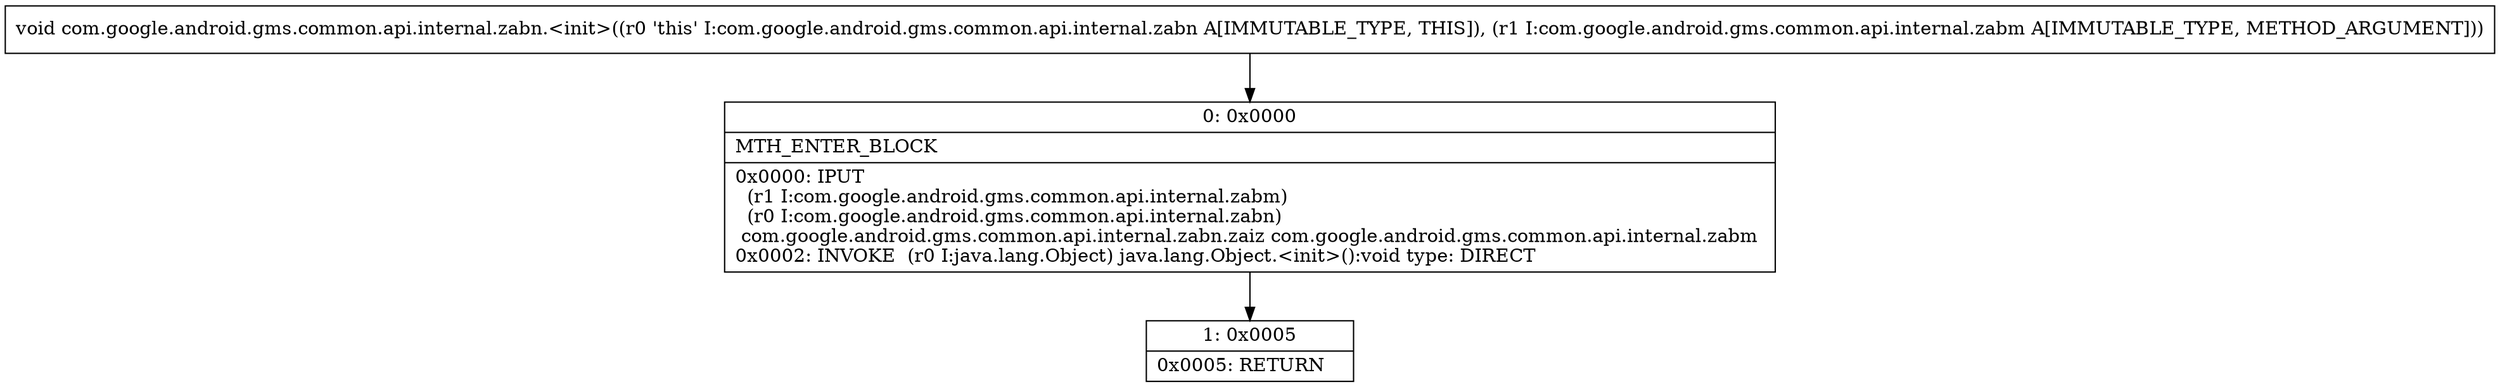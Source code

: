 digraph "CFG forcom.google.android.gms.common.api.internal.zabn.\<init\>(Lcom\/google\/android\/gms\/common\/api\/internal\/zabm;)V" {
Node_0 [shape=record,label="{0\:\ 0x0000|MTH_ENTER_BLOCK\l|0x0000: IPUT  \l  (r1 I:com.google.android.gms.common.api.internal.zabm)\l  (r0 I:com.google.android.gms.common.api.internal.zabn)\l com.google.android.gms.common.api.internal.zabn.zaiz com.google.android.gms.common.api.internal.zabm \l0x0002: INVOKE  (r0 I:java.lang.Object) java.lang.Object.\<init\>():void type: DIRECT \l}"];
Node_1 [shape=record,label="{1\:\ 0x0005|0x0005: RETURN   \l}"];
MethodNode[shape=record,label="{void com.google.android.gms.common.api.internal.zabn.\<init\>((r0 'this' I:com.google.android.gms.common.api.internal.zabn A[IMMUTABLE_TYPE, THIS]), (r1 I:com.google.android.gms.common.api.internal.zabm A[IMMUTABLE_TYPE, METHOD_ARGUMENT])) }"];
MethodNode -> Node_0;
Node_0 -> Node_1;
}

